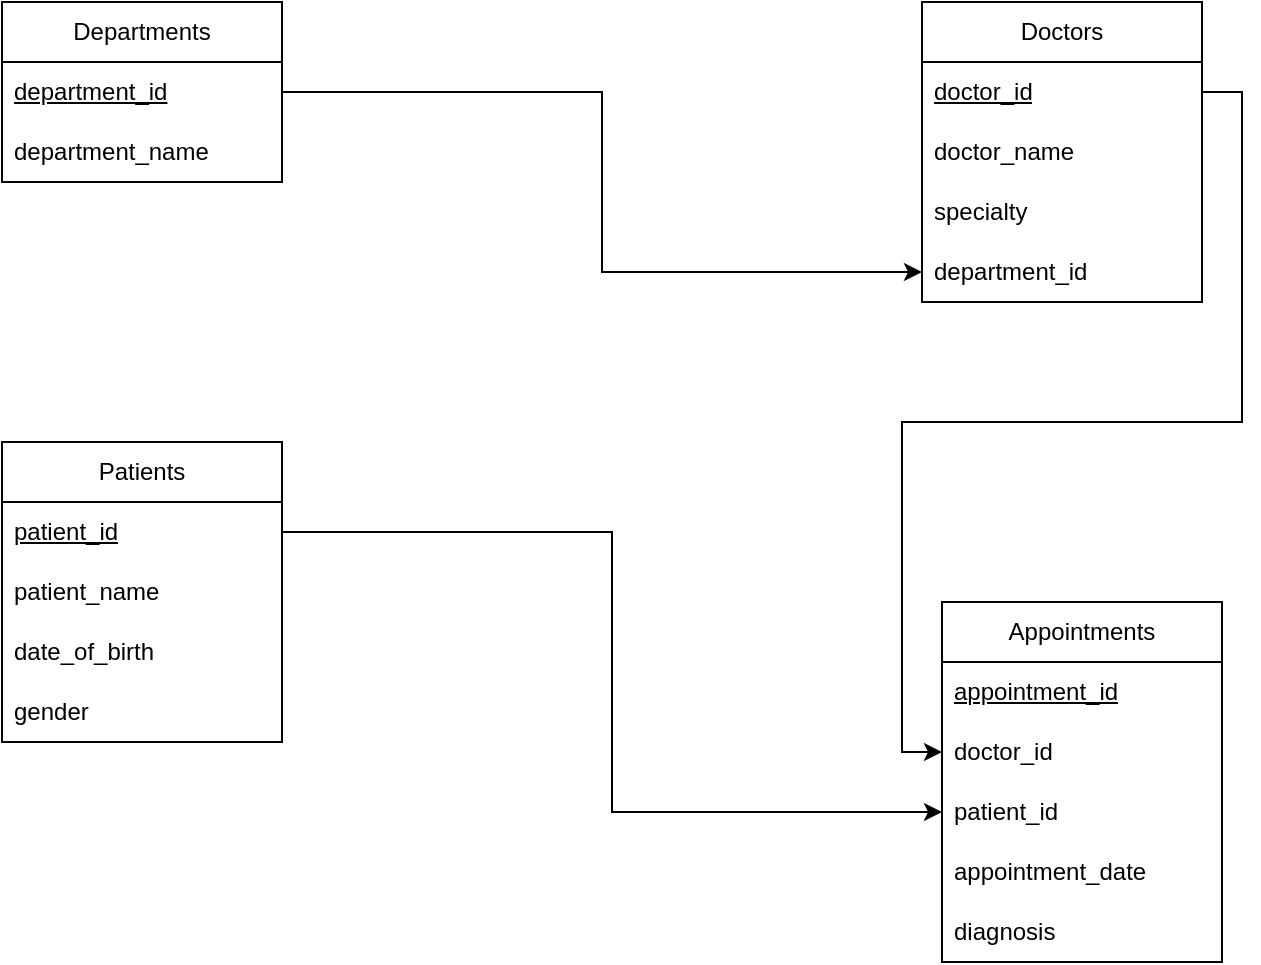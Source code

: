 <mxfile version="24.8.6">
  <diagram name="Page-1" id="2PqB5KnI0o3_JUz2hkDP">
    <mxGraphModel dx="1032" dy="771" grid="1" gridSize="10" guides="1" tooltips="1" connect="1" arrows="1" fold="1" page="1" pageScale="1" pageWidth="850" pageHeight="1100" math="0" shadow="0">
      <root>
        <mxCell id="0" />
        <mxCell id="1" parent="0" />
        <mxCell id="vcsY7aR1Utd8rADN1DgT-70" value="Departments " style="swimlane;fontStyle=0;childLayout=stackLayout;horizontal=1;startSize=30;horizontalStack=0;resizeParent=1;resizeParentMax=0;resizeLast=0;collapsible=1;marginBottom=0;whiteSpace=wrap;html=1;" vertex="1" parent="1">
          <mxGeometry x="130" y="50" width="140" height="90" as="geometry" />
        </mxCell>
        <mxCell id="vcsY7aR1Utd8rADN1DgT-71" value="&lt;u&gt;department_id &lt;/u&gt;" style="text;strokeColor=none;fillColor=none;align=left;verticalAlign=middle;spacingLeft=4;spacingRight=4;overflow=hidden;points=[[0,0.5],[1,0.5]];portConstraint=eastwest;rotatable=0;whiteSpace=wrap;html=1;" vertex="1" parent="vcsY7aR1Utd8rADN1DgT-70">
          <mxGeometry y="30" width="140" height="30" as="geometry" />
        </mxCell>
        <mxCell id="vcsY7aR1Utd8rADN1DgT-72" value="department_name " style="text;strokeColor=none;fillColor=none;align=left;verticalAlign=middle;spacingLeft=4;spacingRight=4;overflow=hidden;points=[[0,0.5],[1,0.5]];portConstraint=eastwest;rotatable=0;whiteSpace=wrap;html=1;" vertex="1" parent="vcsY7aR1Utd8rADN1DgT-70">
          <mxGeometry y="60" width="140" height="30" as="geometry" />
        </mxCell>
        <mxCell id="vcsY7aR1Utd8rADN1DgT-74" value="Doctors " style="swimlane;fontStyle=0;childLayout=stackLayout;horizontal=1;startSize=30;horizontalStack=0;resizeParent=1;resizeParentMax=0;resizeLast=0;collapsible=1;marginBottom=0;whiteSpace=wrap;html=1;" vertex="1" parent="1">
          <mxGeometry x="590" y="50" width="140" height="150" as="geometry" />
        </mxCell>
        <mxCell id="vcsY7aR1Utd8rADN1DgT-75" value="&lt;u&gt;doctor_id &lt;/u&gt;" style="text;strokeColor=none;fillColor=none;align=left;verticalAlign=middle;spacingLeft=4;spacingRight=4;overflow=hidden;points=[[0,0.5],[1,0.5]];portConstraint=eastwest;rotatable=0;whiteSpace=wrap;html=1;" vertex="1" parent="vcsY7aR1Utd8rADN1DgT-74">
          <mxGeometry y="30" width="140" height="30" as="geometry" />
        </mxCell>
        <mxCell id="vcsY7aR1Utd8rADN1DgT-76" value="doctor_name " style="text;strokeColor=none;fillColor=none;align=left;verticalAlign=middle;spacingLeft=4;spacingRight=4;overflow=hidden;points=[[0,0.5],[1,0.5]];portConstraint=eastwest;rotatable=0;whiteSpace=wrap;html=1;" vertex="1" parent="vcsY7aR1Utd8rADN1DgT-74">
          <mxGeometry y="60" width="140" height="30" as="geometry" />
        </mxCell>
        <mxCell id="vcsY7aR1Utd8rADN1DgT-77" value="specialty " style="text;strokeColor=none;fillColor=none;align=left;verticalAlign=middle;spacingLeft=4;spacingRight=4;overflow=hidden;points=[[0,0.5],[1,0.5]];portConstraint=eastwest;rotatable=0;whiteSpace=wrap;html=1;" vertex="1" parent="vcsY7aR1Utd8rADN1DgT-74">
          <mxGeometry y="90" width="140" height="30" as="geometry" />
        </mxCell>
        <mxCell id="vcsY7aR1Utd8rADN1DgT-78" value="department_id&amp;nbsp;" style="text;strokeColor=none;fillColor=none;align=left;verticalAlign=middle;spacingLeft=4;spacingRight=4;overflow=hidden;points=[[0,0.5],[1,0.5]];portConstraint=eastwest;rotatable=0;whiteSpace=wrap;html=1;" vertex="1" parent="vcsY7aR1Utd8rADN1DgT-74">
          <mxGeometry y="120" width="140" height="30" as="geometry" />
        </mxCell>
        <mxCell id="vcsY7aR1Utd8rADN1DgT-79" value="Patients " style="swimlane;fontStyle=0;childLayout=stackLayout;horizontal=1;startSize=30;horizontalStack=0;resizeParent=1;resizeParentMax=0;resizeLast=0;collapsible=1;marginBottom=0;whiteSpace=wrap;html=1;" vertex="1" parent="1">
          <mxGeometry x="130" y="270" width="140" height="150" as="geometry" />
        </mxCell>
        <mxCell id="vcsY7aR1Utd8rADN1DgT-80" value="&lt;u&gt;patient_id &lt;/u&gt;" style="text;strokeColor=none;fillColor=none;align=left;verticalAlign=middle;spacingLeft=4;spacingRight=4;overflow=hidden;points=[[0,0.5],[1,0.5]];portConstraint=eastwest;rotatable=0;whiteSpace=wrap;html=1;" vertex="1" parent="vcsY7aR1Utd8rADN1DgT-79">
          <mxGeometry y="30" width="140" height="30" as="geometry" />
        </mxCell>
        <mxCell id="vcsY7aR1Utd8rADN1DgT-81" value="patient_name " style="text;strokeColor=none;fillColor=none;align=left;verticalAlign=middle;spacingLeft=4;spacingRight=4;overflow=hidden;points=[[0,0.5],[1,0.5]];portConstraint=eastwest;rotatable=0;whiteSpace=wrap;html=1;" vertex="1" parent="vcsY7aR1Utd8rADN1DgT-79">
          <mxGeometry y="60" width="140" height="30" as="geometry" />
        </mxCell>
        <mxCell id="vcsY7aR1Utd8rADN1DgT-82" value="date_of_birth " style="text;strokeColor=none;fillColor=none;align=left;verticalAlign=middle;spacingLeft=4;spacingRight=4;overflow=hidden;points=[[0,0.5],[1,0.5]];portConstraint=eastwest;rotatable=0;whiteSpace=wrap;html=1;" vertex="1" parent="vcsY7aR1Utd8rADN1DgT-79">
          <mxGeometry y="90" width="140" height="30" as="geometry" />
        </mxCell>
        <mxCell id="vcsY7aR1Utd8rADN1DgT-83" value="gender&amp;nbsp;" style="text;strokeColor=none;fillColor=none;align=left;verticalAlign=middle;spacingLeft=4;spacingRight=4;overflow=hidden;points=[[0,0.5],[1,0.5]];portConstraint=eastwest;rotatable=0;whiteSpace=wrap;html=1;" vertex="1" parent="vcsY7aR1Utd8rADN1DgT-79">
          <mxGeometry y="120" width="140" height="30" as="geometry" />
        </mxCell>
        <mxCell id="vcsY7aR1Utd8rADN1DgT-84" value="Appointments " style="swimlane;fontStyle=0;childLayout=stackLayout;horizontal=1;startSize=30;horizontalStack=0;resizeParent=1;resizeParentMax=0;resizeLast=0;collapsible=1;marginBottom=0;whiteSpace=wrap;html=1;" vertex="1" parent="1">
          <mxGeometry x="600" y="350" width="140" height="180" as="geometry" />
        </mxCell>
        <mxCell id="vcsY7aR1Utd8rADN1DgT-85" value="&lt;u&gt;appointment_id &lt;/u&gt;" style="text;strokeColor=none;fillColor=none;align=left;verticalAlign=middle;spacingLeft=4;spacingRight=4;overflow=hidden;points=[[0,0.5],[1,0.5]];portConstraint=eastwest;rotatable=0;whiteSpace=wrap;html=1;" vertex="1" parent="vcsY7aR1Utd8rADN1DgT-84">
          <mxGeometry y="30" width="140" height="30" as="geometry" />
        </mxCell>
        <mxCell id="vcsY7aR1Utd8rADN1DgT-86" value="doctor_id " style="text;strokeColor=none;fillColor=none;align=left;verticalAlign=middle;spacingLeft=4;spacingRight=4;overflow=hidden;points=[[0,0.5],[1,0.5]];portConstraint=eastwest;rotatable=0;whiteSpace=wrap;html=1;" vertex="1" parent="vcsY7aR1Utd8rADN1DgT-84">
          <mxGeometry y="60" width="140" height="30" as="geometry" />
        </mxCell>
        <mxCell id="vcsY7aR1Utd8rADN1DgT-87" value="patient_id " style="text;strokeColor=none;fillColor=none;align=left;verticalAlign=middle;spacingLeft=4;spacingRight=4;overflow=hidden;points=[[0,0.5],[1,0.5]];portConstraint=eastwest;rotatable=0;whiteSpace=wrap;html=1;" vertex="1" parent="vcsY7aR1Utd8rADN1DgT-84">
          <mxGeometry y="90" width="140" height="30" as="geometry" />
        </mxCell>
        <mxCell id="vcsY7aR1Utd8rADN1DgT-88" value="appointment_date&amp;nbsp;" style="text;strokeColor=none;fillColor=none;align=left;verticalAlign=middle;spacingLeft=4;spacingRight=4;overflow=hidden;points=[[0,0.5],[1,0.5]];portConstraint=eastwest;rotatable=0;whiteSpace=wrap;html=1;" vertex="1" parent="vcsY7aR1Utd8rADN1DgT-84">
          <mxGeometry y="120" width="140" height="30" as="geometry" />
        </mxCell>
        <mxCell id="vcsY7aR1Utd8rADN1DgT-89" value="diagnosis&amp;nbsp;" style="text;strokeColor=none;fillColor=none;align=left;verticalAlign=middle;spacingLeft=4;spacingRight=4;overflow=hidden;points=[[0,0.5],[1,0.5]];portConstraint=eastwest;rotatable=0;whiteSpace=wrap;html=1;" vertex="1" parent="vcsY7aR1Utd8rADN1DgT-84">
          <mxGeometry y="150" width="140" height="30" as="geometry" />
        </mxCell>
        <mxCell id="vcsY7aR1Utd8rADN1DgT-90" style="edgeStyle=orthogonalEdgeStyle;rounded=0;orthogonalLoop=1;jettySize=auto;html=1;entryX=0;entryY=0.5;entryDx=0;entryDy=0;" edge="1" parent="1" source="vcsY7aR1Utd8rADN1DgT-71" target="vcsY7aR1Utd8rADN1DgT-78">
          <mxGeometry relative="1" as="geometry" />
        </mxCell>
        <mxCell id="vcsY7aR1Utd8rADN1DgT-92" style="edgeStyle=orthogonalEdgeStyle;rounded=0;orthogonalLoop=1;jettySize=auto;html=1;" edge="1" parent="1" source="vcsY7aR1Utd8rADN1DgT-75" target="vcsY7aR1Utd8rADN1DgT-86">
          <mxGeometry relative="1" as="geometry" />
        </mxCell>
        <mxCell id="vcsY7aR1Utd8rADN1DgT-93" style="edgeStyle=orthogonalEdgeStyle;rounded=0;orthogonalLoop=1;jettySize=auto;html=1;entryX=0;entryY=0.5;entryDx=0;entryDy=0;" edge="1" parent="1" source="vcsY7aR1Utd8rADN1DgT-80" target="vcsY7aR1Utd8rADN1DgT-87">
          <mxGeometry relative="1" as="geometry" />
        </mxCell>
      </root>
    </mxGraphModel>
  </diagram>
</mxfile>

